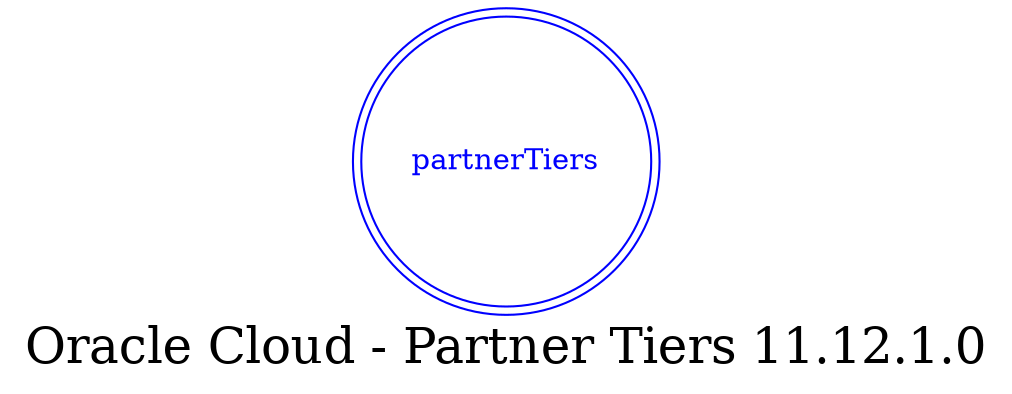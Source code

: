 digraph LexiconGraph {
graph[label="Oracle Cloud - Partner Tiers 11.12.1.0", fontsize=24]
splines=true
"partnerTiers" [color=blue, fontcolor=blue, shape=doublecircle]
}
